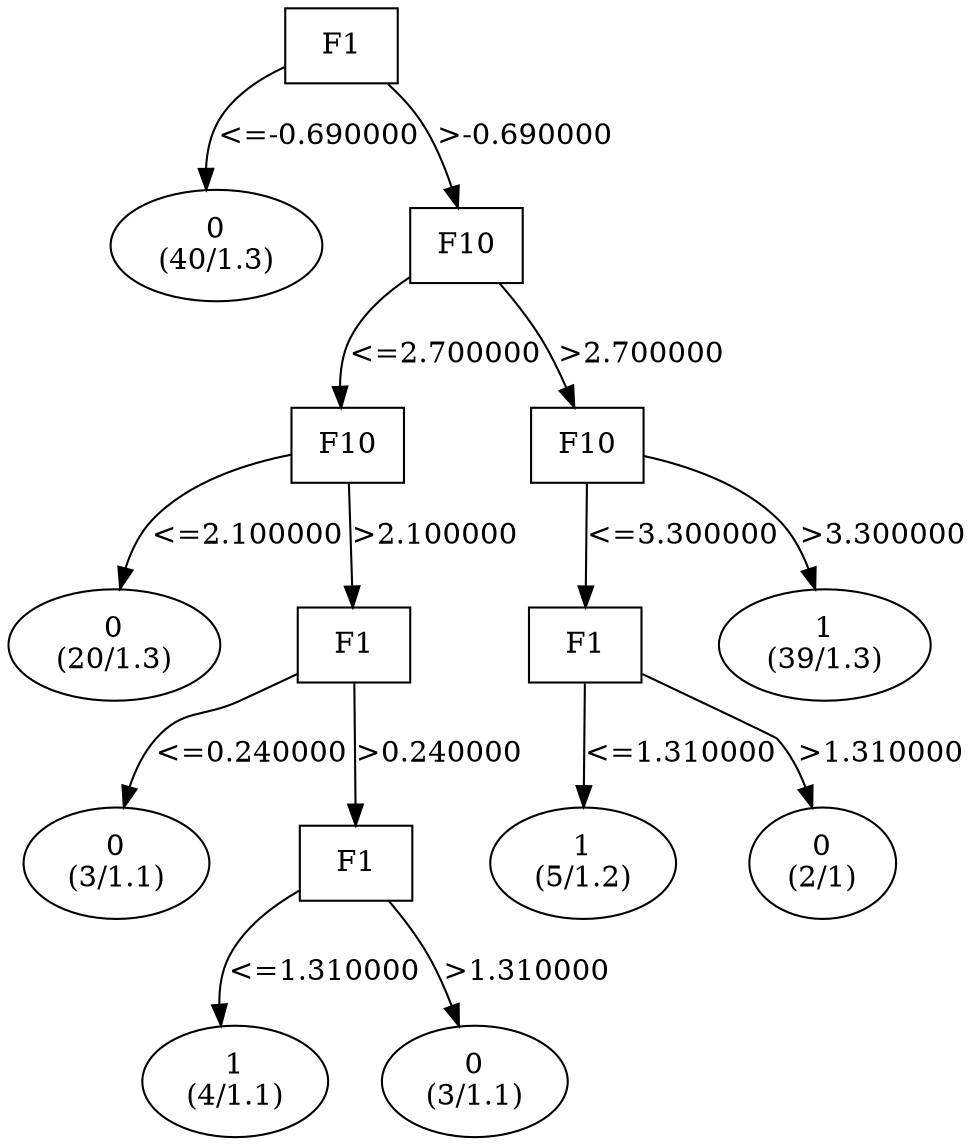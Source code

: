 digraph YaDT {
n0 [ shape=box, label="F1\n"]
n0 -> n1 [label="<=-0.690000"]
n1 [ shape=ellipse, label="0\n(40/1.3)"]
n0 -> n2 [label=">-0.690000"]
n2 [ shape=box, label="F10\n"]
n2 -> n3 [label="<=2.700000"]
n3 [ shape=box, label="F10\n"]
n3 -> n4 [label="<=2.100000"]
n4 [ shape=ellipse, label="0\n(20/1.3)"]
n3 -> n5 [label=">2.100000"]
n5 [ shape=box, label="F1\n"]
n5 -> n6 [label="<=0.240000"]
n6 [ shape=ellipse, label="0\n(3/1.1)"]
n5 -> n7 [label=">0.240000"]
n7 [ shape=box, label="F1\n"]
n7 -> n8 [label="<=1.310000"]
n8 [ shape=ellipse, label="1\n(4/1.1)"]
n7 -> n9 [label=">1.310000"]
n9 [ shape=ellipse, label="0\n(3/1.1)"]
n2 -> n13 [label=">2.700000"]
n13 [ shape=box, label="F10\n"]
n13 -> n14 [label="<=3.300000"]
n14 [ shape=box, label="F1\n"]
n14 -> n15 [label="<=1.310000"]
n15 [ shape=ellipse, label="1\n(5/1.2)"]
n14 -> n16 [label=">1.310000"]
n16 [ shape=ellipse, label="0\n(2/1)"]
n13 -> n18 [label=">3.300000"]
n18 [ shape=ellipse, label="1\n(39/1.3)"]
}
